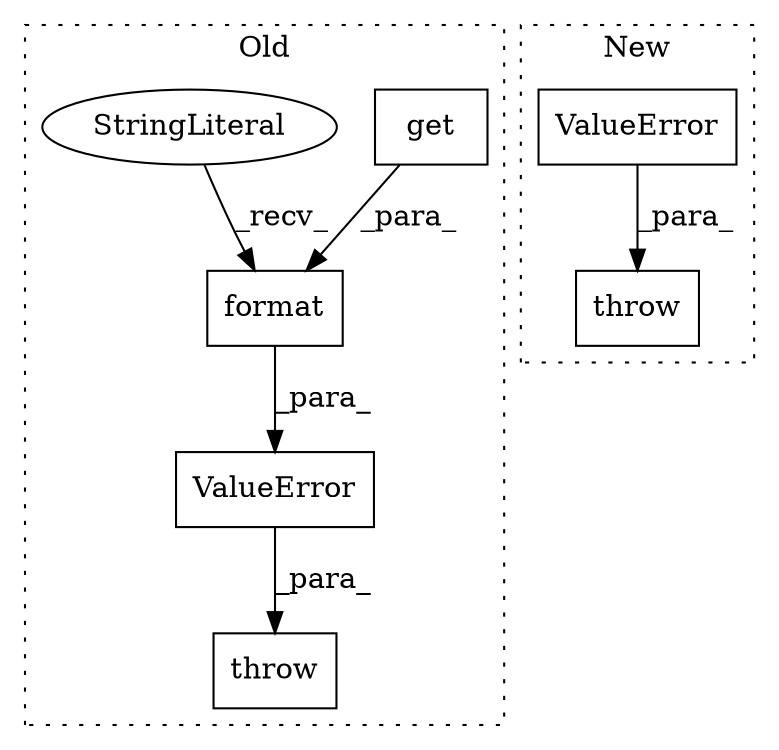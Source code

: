 digraph G {
subgraph cluster0 {
1 [label="get" a="32" s="12403,12417" l="4,1" shape="box"];
3 [label="format" a="32" s="12373,12418" l="7,1" shape="box"];
4 [label="StringLiteral" a="45" s="12235" l="137" shape="ellipse"];
5 [label="throw" a="53" s="12218" l="6" shape="box"];
7 [label="ValueError" a="32" s="12224,12419" l="11,1" shape="box"];
label = "Old";
style="dotted";
}
subgraph cluster1 {
2 [label="ValueError" a="32" s="11074,11125" l="11,1" shape="box"];
6 [label="throw" a="53" s="11068" l="6" shape="box"];
label = "New";
style="dotted";
}
1 -> 3 [label="_para_"];
2 -> 6 [label="_para_"];
3 -> 7 [label="_para_"];
4 -> 3 [label="_recv_"];
7 -> 5 [label="_para_"];
}